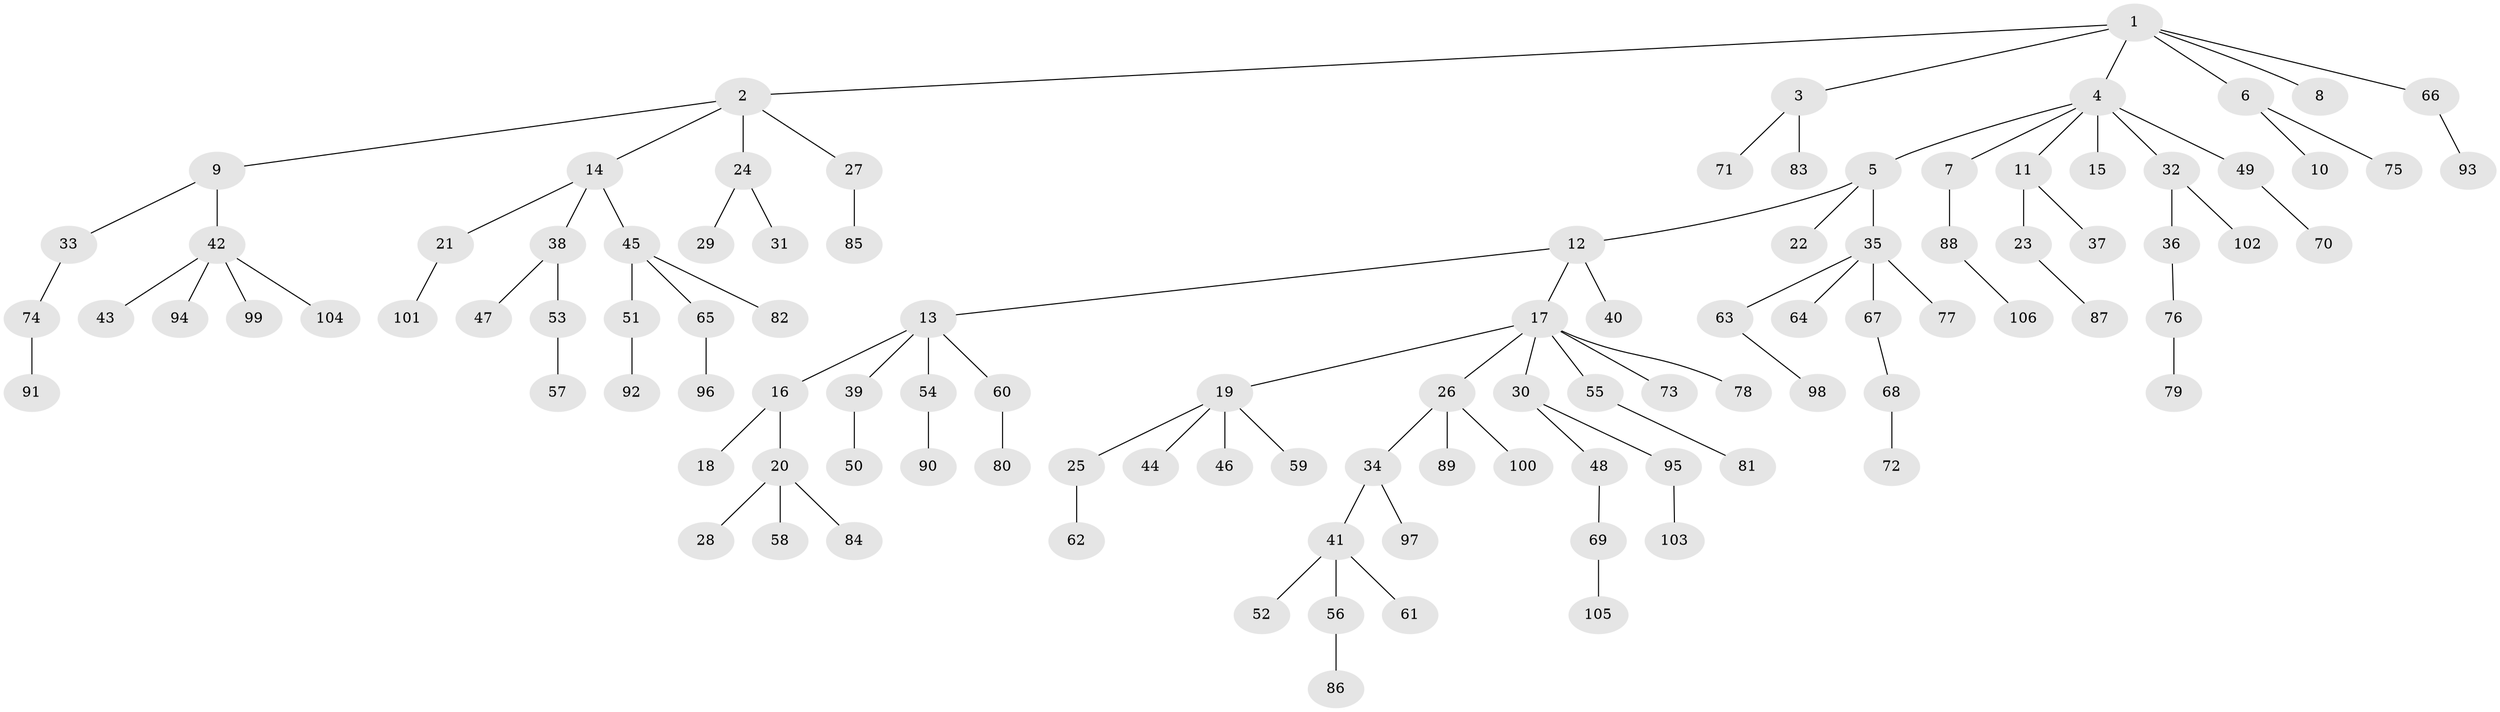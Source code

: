 // Generated by graph-tools (version 1.1) at 2025/15/03/09/25 04:15:41]
// undirected, 106 vertices, 105 edges
graph export_dot {
graph [start="1"]
  node [color=gray90,style=filled];
  1;
  2;
  3;
  4;
  5;
  6;
  7;
  8;
  9;
  10;
  11;
  12;
  13;
  14;
  15;
  16;
  17;
  18;
  19;
  20;
  21;
  22;
  23;
  24;
  25;
  26;
  27;
  28;
  29;
  30;
  31;
  32;
  33;
  34;
  35;
  36;
  37;
  38;
  39;
  40;
  41;
  42;
  43;
  44;
  45;
  46;
  47;
  48;
  49;
  50;
  51;
  52;
  53;
  54;
  55;
  56;
  57;
  58;
  59;
  60;
  61;
  62;
  63;
  64;
  65;
  66;
  67;
  68;
  69;
  70;
  71;
  72;
  73;
  74;
  75;
  76;
  77;
  78;
  79;
  80;
  81;
  82;
  83;
  84;
  85;
  86;
  87;
  88;
  89;
  90;
  91;
  92;
  93;
  94;
  95;
  96;
  97;
  98;
  99;
  100;
  101;
  102;
  103;
  104;
  105;
  106;
  1 -- 2;
  1 -- 3;
  1 -- 4;
  1 -- 6;
  1 -- 8;
  1 -- 66;
  2 -- 9;
  2 -- 14;
  2 -- 24;
  2 -- 27;
  3 -- 71;
  3 -- 83;
  4 -- 5;
  4 -- 7;
  4 -- 11;
  4 -- 15;
  4 -- 32;
  4 -- 49;
  5 -- 12;
  5 -- 22;
  5 -- 35;
  6 -- 10;
  6 -- 75;
  7 -- 88;
  9 -- 33;
  9 -- 42;
  11 -- 23;
  11 -- 37;
  12 -- 13;
  12 -- 17;
  12 -- 40;
  13 -- 16;
  13 -- 39;
  13 -- 54;
  13 -- 60;
  14 -- 21;
  14 -- 38;
  14 -- 45;
  16 -- 18;
  16 -- 20;
  17 -- 19;
  17 -- 26;
  17 -- 30;
  17 -- 55;
  17 -- 73;
  17 -- 78;
  19 -- 25;
  19 -- 44;
  19 -- 46;
  19 -- 59;
  20 -- 28;
  20 -- 58;
  20 -- 84;
  21 -- 101;
  23 -- 87;
  24 -- 29;
  24 -- 31;
  25 -- 62;
  26 -- 34;
  26 -- 89;
  26 -- 100;
  27 -- 85;
  30 -- 48;
  30 -- 95;
  32 -- 36;
  32 -- 102;
  33 -- 74;
  34 -- 41;
  34 -- 97;
  35 -- 63;
  35 -- 64;
  35 -- 67;
  35 -- 77;
  36 -- 76;
  38 -- 47;
  38 -- 53;
  39 -- 50;
  41 -- 52;
  41 -- 56;
  41 -- 61;
  42 -- 43;
  42 -- 94;
  42 -- 99;
  42 -- 104;
  45 -- 51;
  45 -- 65;
  45 -- 82;
  48 -- 69;
  49 -- 70;
  51 -- 92;
  53 -- 57;
  54 -- 90;
  55 -- 81;
  56 -- 86;
  60 -- 80;
  63 -- 98;
  65 -- 96;
  66 -- 93;
  67 -- 68;
  68 -- 72;
  69 -- 105;
  74 -- 91;
  76 -- 79;
  88 -- 106;
  95 -- 103;
}
